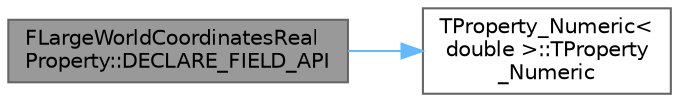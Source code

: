digraph "FLargeWorldCoordinatesRealProperty::DECLARE_FIELD_API"
{
 // INTERACTIVE_SVG=YES
 // LATEX_PDF_SIZE
  bgcolor="transparent";
  edge [fontname=Helvetica,fontsize=10,labelfontname=Helvetica,labelfontsize=10];
  node [fontname=Helvetica,fontsize=10,shape=box,height=0.2,width=0.4];
  rankdir="LR";
  Node1 [id="Node000001",label="FLargeWorldCoordinatesReal\lProperty::DECLARE_FIELD_API",height=0.2,width=0.4,color="gray40", fillcolor="grey60", style="filled", fontcolor="black",tooltip=" "];
  Node1 -> Node2 [id="edge1_Node000001_Node000002",color="steelblue1",style="solid",tooltip=" "];
  Node2 [id="Node000002",label="TProperty_Numeric\<\l double \>::TProperty\l_Numeric",height=0.2,width=0.4,color="grey40", fillcolor="white", style="filled",URL="$dc/d30/classTProperty__Numeric.html#aba6282196ff99b8d80a329f469e1179f",tooltip=" "];
}
